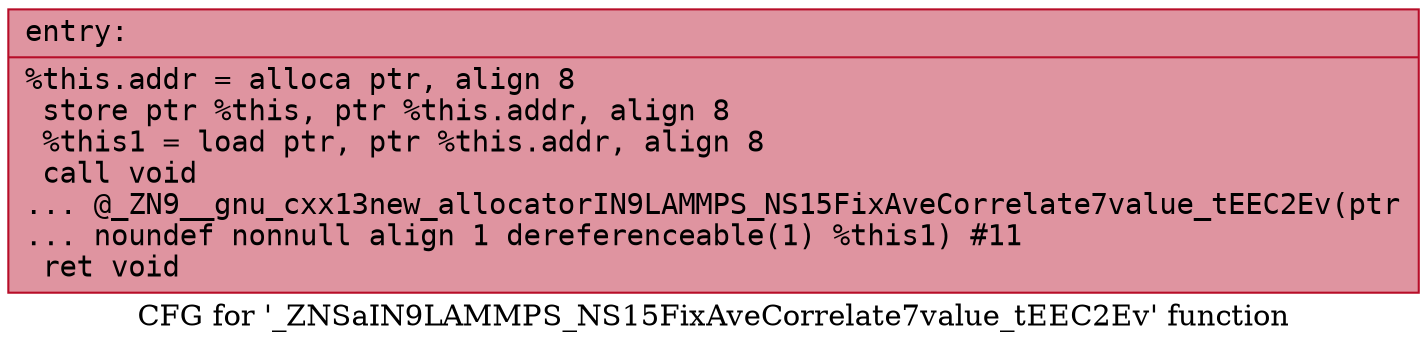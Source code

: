 digraph "CFG for '_ZNSaIN9LAMMPS_NS15FixAveCorrelate7value_tEEC2Ev' function" {
	label="CFG for '_ZNSaIN9LAMMPS_NS15FixAveCorrelate7value_tEEC2Ev' function";

	Node0x55703aa440e0 [shape=record,color="#b70d28ff", style=filled, fillcolor="#b70d2870" fontname="Courier",label="{entry:\l|  %this.addr = alloca ptr, align 8\l  store ptr %this, ptr %this.addr, align 8\l  %this1 = load ptr, ptr %this.addr, align 8\l  call void\l... @_ZN9__gnu_cxx13new_allocatorIN9LAMMPS_NS15FixAveCorrelate7value_tEEC2Ev(ptr\l... noundef nonnull align 1 dereferenceable(1) %this1) #11\l  ret void\l}"];
}
